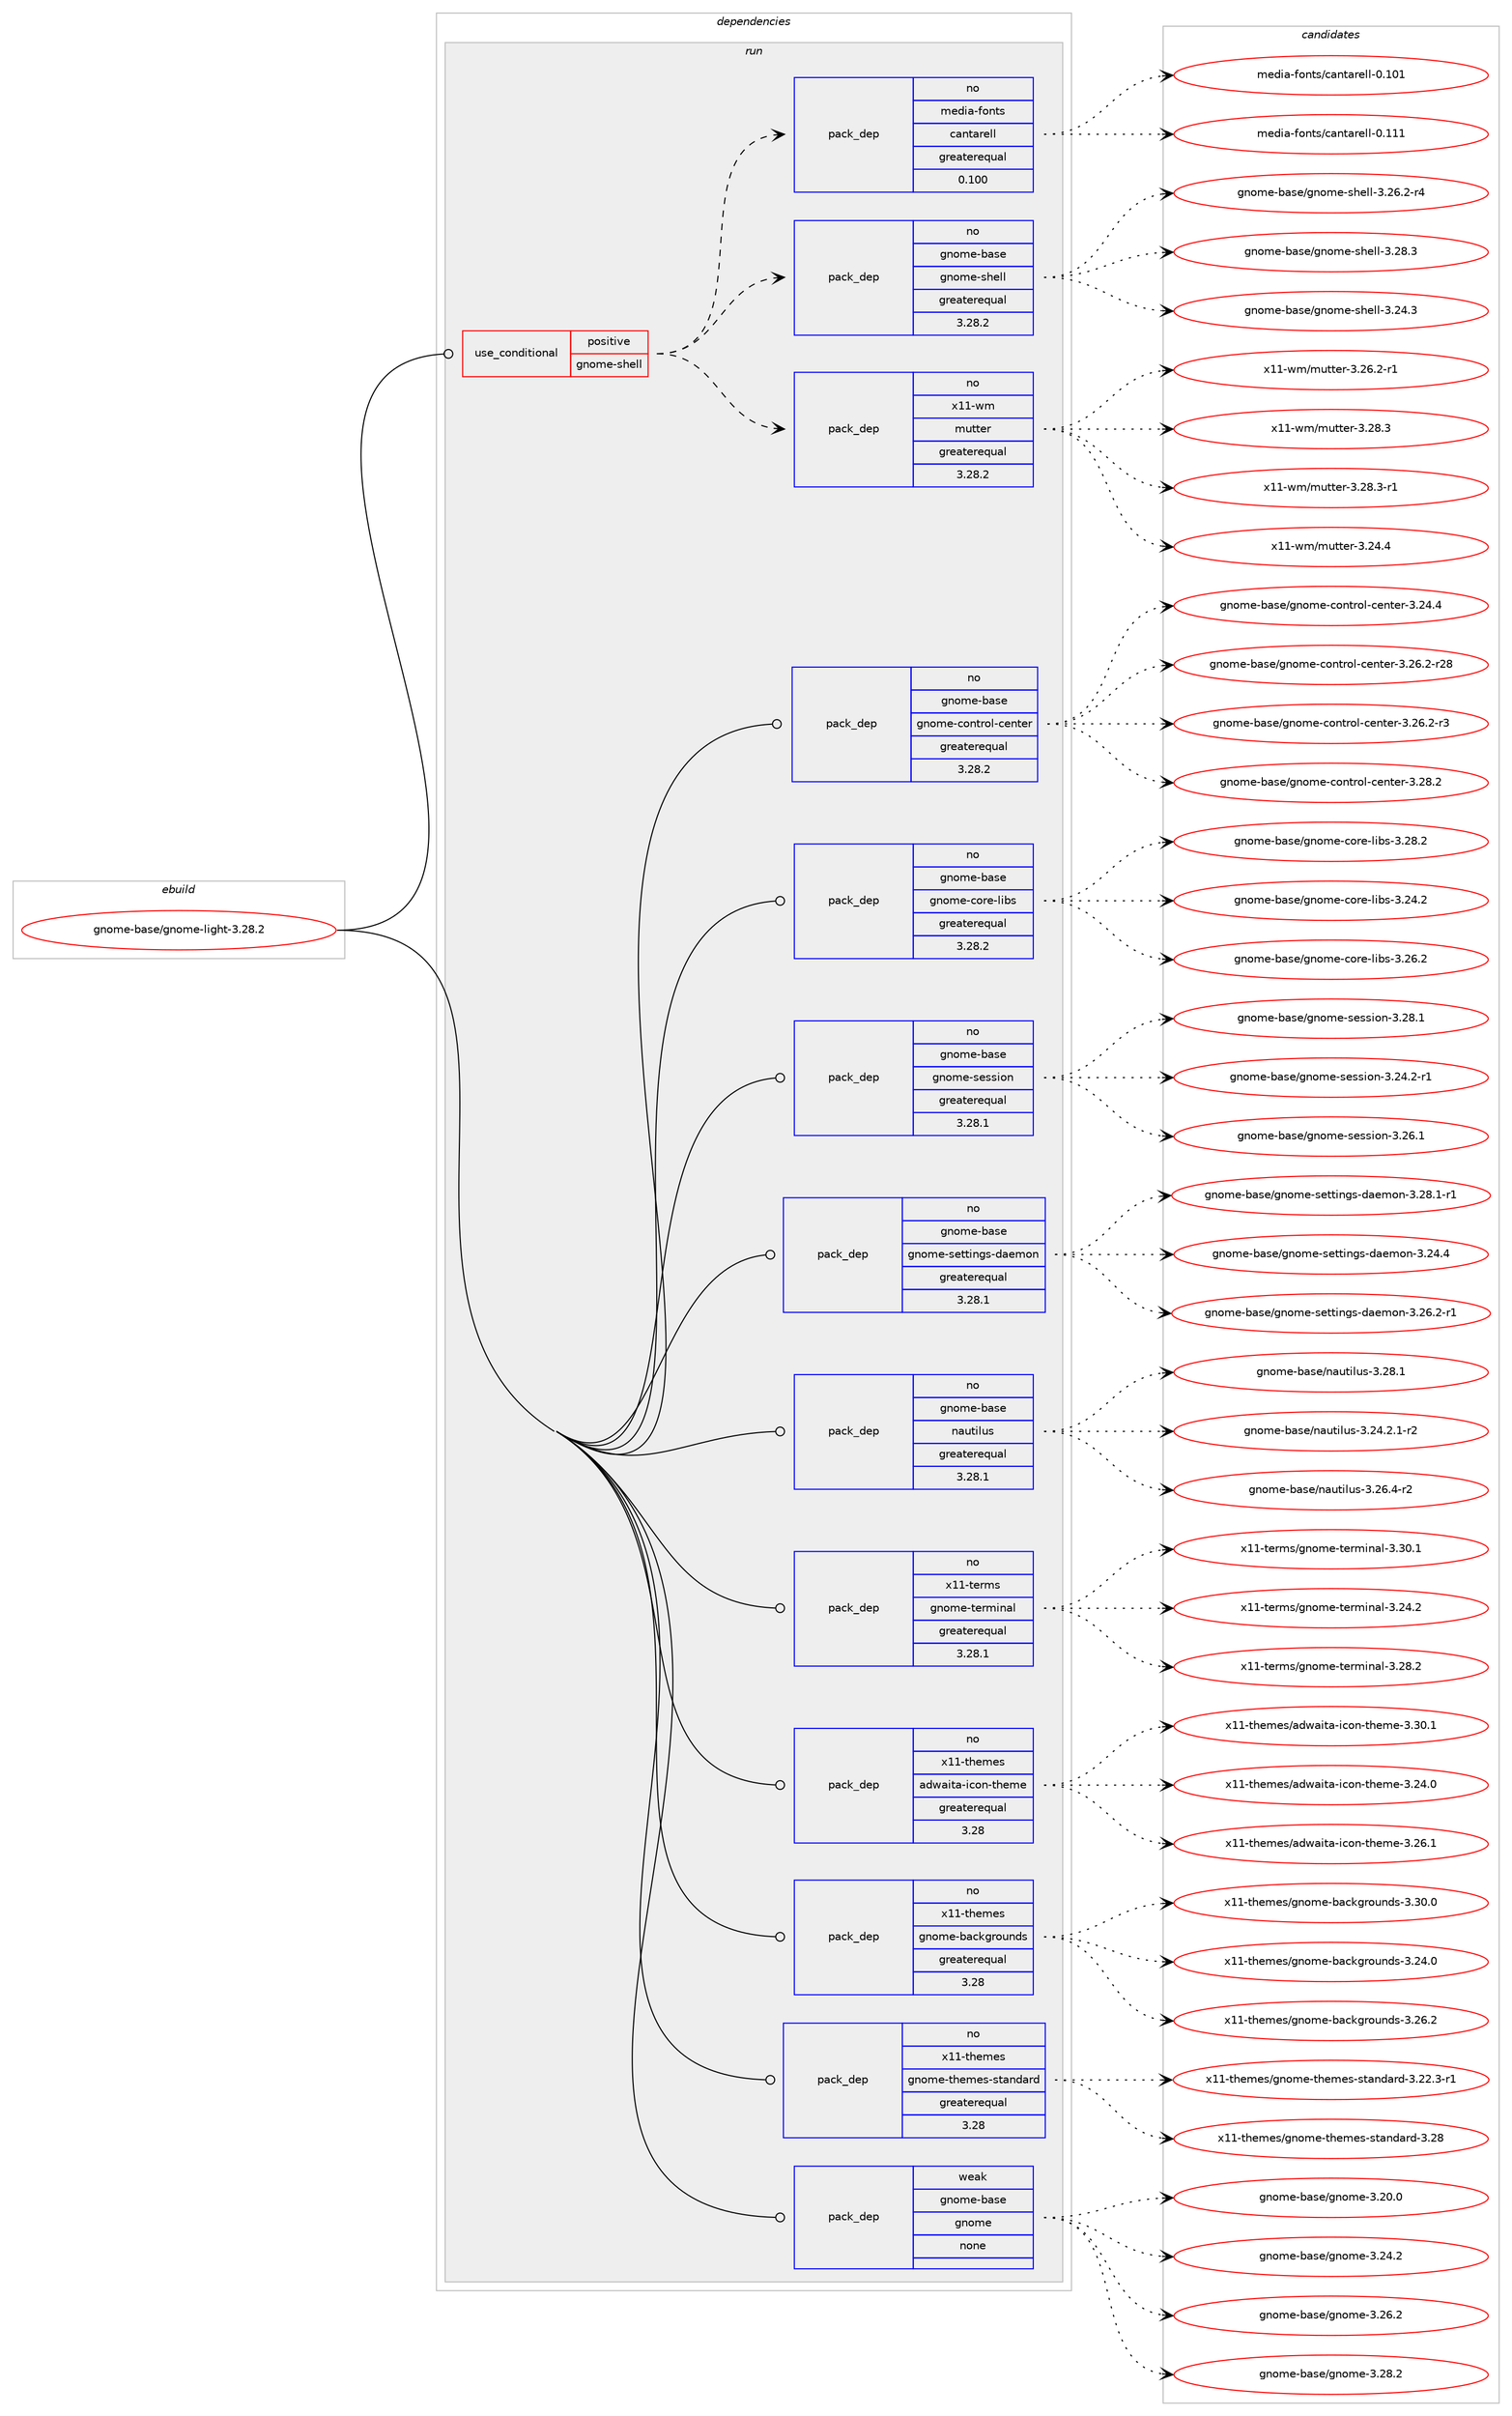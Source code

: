 digraph prolog {

# *************
# Graph options
# *************

newrank=true;
concentrate=true;
compound=true;
graph [rankdir=LR,fontname=Helvetica,fontsize=10,ranksep=1.5];#, ranksep=2.5, nodesep=0.2];
edge  [arrowhead=vee];
node  [fontname=Helvetica,fontsize=10];

# **********
# The ebuild
# **********

subgraph cluster_leftcol {
color=gray;
rank=same;
label=<<i>ebuild</i>>;
id [label="gnome-base/gnome-light-3.28.2", color=red, width=4, href="../gnome-base/gnome-light-3.28.2.svg"];
}

# ****************
# The dependencies
# ****************

subgraph cluster_midcol {
color=gray;
label=<<i>dependencies</i>>;
subgraph cluster_compile {
fillcolor="#eeeeee";
style=filled;
label=<<i>compile</i>>;
}
subgraph cluster_compileandrun {
fillcolor="#eeeeee";
style=filled;
label=<<i>compile and run</i>>;
}
subgraph cluster_run {
fillcolor="#eeeeee";
style=filled;
label=<<i>run</i>>;
subgraph cond427496 {
dependency1563589 [label=<<TABLE BORDER="0" CELLBORDER="1" CELLSPACING="0" CELLPADDING="4"><TR><TD ROWSPAN="3" CELLPADDING="10">use_conditional</TD></TR><TR><TD>positive</TD></TR><TR><TD>gnome-shell</TD></TR></TABLE>>, shape=none, color=red];
subgraph pack1111964 {
dependency1563590 [label=<<TABLE BORDER="0" CELLBORDER="1" CELLSPACING="0" CELLPADDING="4" WIDTH="220"><TR><TD ROWSPAN="6" CELLPADDING="30">pack_dep</TD></TR><TR><TD WIDTH="110">no</TD></TR><TR><TD>x11-wm</TD></TR><TR><TD>mutter</TD></TR><TR><TD>greaterequal</TD></TR><TR><TD>3.28.2</TD></TR></TABLE>>, shape=none, color=blue];
}
dependency1563589:e -> dependency1563590:w [weight=20,style="dashed",arrowhead="vee"];
subgraph pack1111965 {
dependency1563591 [label=<<TABLE BORDER="0" CELLBORDER="1" CELLSPACING="0" CELLPADDING="4" WIDTH="220"><TR><TD ROWSPAN="6" CELLPADDING="30">pack_dep</TD></TR><TR><TD WIDTH="110">no</TD></TR><TR><TD>gnome-base</TD></TR><TR><TD>gnome-shell</TD></TR><TR><TD>greaterequal</TD></TR><TR><TD>3.28.2</TD></TR></TABLE>>, shape=none, color=blue];
}
dependency1563589:e -> dependency1563591:w [weight=20,style="dashed",arrowhead="vee"];
subgraph pack1111966 {
dependency1563592 [label=<<TABLE BORDER="0" CELLBORDER="1" CELLSPACING="0" CELLPADDING="4" WIDTH="220"><TR><TD ROWSPAN="6" CELLPADDING="30">pack_dep</TD></TR><TR><TD WIDTH="110">no</TD></TR><TR><TD>media-fonts</TD></TR><TR><TD>cantarell</TD></TR><TR><TD>greaterequal</TD></TR><TR><TD>0.100</TD></TR></TABLE>>, shape=none, color=blue];
}
dependency1563589:e -> dependency1563592:w [weight=20,style="dashed",arrowhead="vee"];
}
id:e -> dependency1563589:w [weight=20,style="solid",arrowhead="odot"];
subgraph pack1111967 {
dependency1563593 [label=<<TABLE BORDER="0" CELLBORDER="1" CELLSPACING="0" CELLPADDING="4" WIDTH="220"><TR><TD ROWSPAN="6" CELLPADDING="30">pack_dep</TD></TR><TR><TD WIDTH="110">no</TD></TR><TR><TD>gnome-base</TD></TR><TR><TD>gnome-control-center</TD></TR><TR><TD>greaterequal</TD></TR><TR><TD>3.28.2</TD></TR></TABLE>>, shape=none, color=blue];
}
id:e -> dependency1563593:w [weight=20,style="solid",arrowhead="odot"];
subgraph pack1111968 {
dependency1563594 [label=<<TABLE BORDER="0" CELLBORDER="1" CELLSPACING="0" CELLPADDING="4" WIDTH="220"><TR><TD ROWSPAN="6" CELLPADDING="30">pack_dep</TD></TR><TR><TD WIDTH="110">no</TD></TR><TR><TD>gnome-base</TD></TR><TR><TD>gnome-core-libs</TD></TR><TR><TD>greaterequal</TD></TR><TR><TD>3.28.2</TD></TR></TABLE>>, shape=none, color=blue];
}
id:e -> dependency1563594:w [weight=20,style="solid",arrowhead="odot"];
subgraph pack1111969 {
dependency1563595 [label=<<TABLE BORDER="0" CELLBORDER="1" CELLSPACING="0" CELLPADDING="4" WIDTH="220"><TR><TD ROWSPAN="6" CELLPADDING="30">pack_dep</TD></TR><TR><TD WIDTH="110">no</TD></TR><TR><TD>gnome-base</TD></TR><TR><TD>gnome-session</TD></TR><TR><TD>greaterequal</TD></TR><TR><TD>3.28.1</TD></TR></TABLE>>, shape=none, color=blue];
}
id:e -> dependency1563595:w [weight=20,style="solid",arrowhead="odot"];
subgraph pack1111970 {
dependency1563596 [label=<<TABLE BORDER="0" CELLBORDER="1" CELLSPACING="0" CELLPADDING="4" WIDTH="220"><TR><TD ROWSPAN="6" CELLPADDING="30">pack_dep</TD></TR><TR><TD WIDTH="110">no</TD></TR><TR><TD>gnome-base</TD></TR><TR><TD>gnome-settings-daemon</TD></TR><TR><TD>greaterequal</TD></TR><TR><TD>3.28.1</TD></TR></TABLE>>, shape=none, color=blue];
}
id:e -> dependency1563596:w [weight=20,style="solid",arrowhead="odot"];
subgraph pack1111971 {
dependency1563597 [label=<<TABLE BORDER="0" CELLBORDER="1" CELLSPACING="0" CELLPADDING="4" WIDTH="220"><TR><TD ROWSPAN="6" CELLPADDING="30">pack_dep</TD></TR><TR><TD WIDTH="110">no</TD></TR><TR><TD>gnome-base</TD></TR><TR><TD>nautilus</TD></TR><TR><TD>greaterequal</TD></TR><TR><TD>3.28.1</TD></TR></TABLE>>, shape=none, color=blue];
}
id:e -> dependency1563597:w [weight=20,style="solid",arrowhead="odot"];
subgraph pack1111972 {
dependency1563598 [label=<<TABLE BORDER="0" CELLBORDER="1" CELLSPACING="0" CELLPADDING="4" WIDTH="220"><TR><TD ROWSPAN="6" CELLPADDING="30">pack_dep</TD></TR><TR><TD WIDTH="110">no</TD></TR><TR><TD>x11-terms</TD></TR><TR><TD>gnome-terminal</TD></TR><TR><TD>greaterequal</TD></TR><TR><TD>3.28.1</TD></TR></TABLE>>, shape=none, color=blue];
}
id:e -> dependency1563598:w [weight=20,style="solid",arrowhead="odot"];
subgraph pack1111973 {
dependency1563599 [label=<<TABLE BORDER="0" CELLBORDER="1" CELLSPACING="0" CELLPADDING="4" WIDTH="220"><TR><TD ROWSPAN="6" CELLPADDING="30">pack_dep</TD></TR><TR><TD WIDTH="110">no</TD></TR><TR><TD>x11-themes</TD></TR><TR><TD>adwaita-icon-theme</TD></TR><TR><TD>greaterequal</TD></TR><TR><TD>3.28</TD></TR></TABLE>>, shape=none, color=blue];
}
id:e -> dependency1563599:w [weight=20,style="solid",arrowhead="odot"];
subgraph pack1111974 {
dependency1563600 [label=<<TABLE BORDER="0" CELLBORDER="1" CELLSPACING="0" CELLPADDING="4" WIDTH="220"><TR><TD ROWSPAN="6" CELLPADDING="30">pack_dep</TD></TR><TR><TD WIDTH="110">no</TD></TR><TR><TD>x11-themes</TD></TR><TR><TD>gnome-backgrounds</TD></TR><TR><TD>greaterequal</TD></TR><TR><TD>3.28</TD></TR></TABLE>>, shape=none, color=blue];
}
id:e -> dependency1563600:w [weight=20,style="solid",arrowhead="odot"];
subgraph pack1111975 {
dependency1563601 [label=<<TABLE BORDER="0" CELLBORDER="1" CELLSPACING="0" CELLPADDING="4" WIDTH="220"><TR><TD ROWSPAN="6" CELLPADDING="30">pack_dep</TD></TR><TR><TD WIDTH="110">no</TD></TR><TR><TD>x11-themes</TD></TR><TR><TD>gnome-themes-standard</TD></TR><TR><TD>greaterequal</TD></TR><TR><TD>3.28</TD></TR></TABLE>>, shape=none, color=blue];
}
id:e -> dependency1563601:w [weight=20,style="solid",arrowhead="odot"];
subgraph pack1111976 {
dependency1563602 [label=<<TABLE BORDER="0" CELLBORDER="1" CELLSPACING="0" CELLPADDING="4" WIDTH="220"><TR><TD ROWSPAN="6" CELLPADDING="30">pack_dep</TD></TR><TR><TD WIDTH="110">weak</TD></TR><TR><TD>gnome-base</TD></TR><TR><TD>gnome</TD></TR><TR><TD>none</TD></TR><TR><TD></TD></TR></TABLE>>, shape=none, color=blue];
}
id:e -> dependency1563602:w [weight=20,style="solid",arrowhead="odot"];
}
}

# **************
# The candidates
# **************

subgraph cluster_choices {
rank=same;
color=gray;
label=<<i>candidates</i>>;

subgraph choice1111964 {
color=black;
nodesep=1;
choice1204949451191094710911711611610111445514650524652 [label="x11-wm/mutter-3.24.4", color=red, width=4,href="../x11-wm/mutter-3.24.4.svg"];
choice12049494511910947109117116116101114455146505446504511449 [label="x11-wm/mutter-3.26.2-r1", color=red, width=4,href="../x11-wm/mutter-3.26.2-r1.svg"];
choice1204949451191094710911711611610111445514650564651 [label="x11-wm/mutter-3.28.3", color=red, width=4,href="../x11-wm/mutter-3.28.3.svg"];
choice12049494511910947109117116116101114455146505646514511449 [label="x11-wm/mutter-3.28.3-r1", color=red, width=4,href="../x11-wm/mutter-3.28.3-r1.svg"];
dependency1563590:e -> choice1204949451191094710911711611610111445514650524652:w [style=dotted,weight="100"];
dependency1563590:e -> choice12049494511910947109117116116101114455146505446504511449:w [style=dotted,weight="100"];
dependency1563590:e -> choice1204949451191094710911711611610111445514650564651:w [style=dotted,weight="100"];
dependency1563590:e -> choice12049494511910947109117116116101114455146505646514511449:w [style=dotted,weight="100"];
}
subgraph choice1111965 {
color=black;
nodesep=1;
choice103110111109101459897115101471031101111091014511510410110810845514650524651 [label="gnome-base/gnome-shell-3.24.3", color=red, width=4,href="../gnome-base/gnome-shell-3.24.3.svg"];
choice1031101111091014598971151014710311011110910145115104101108108455146505446504511452 [label="gnome-base/gnome-shell-3.26.2-r4", color=red, width=4,href="../gnome-base/gnome-shell-3.26.2-r4.svg"];
choice103110111109101459897115101471031101111091014511510410110810845514650564651 [label="gnome-base/gnome-shell-3.28.3", color=red, width=4,href="../gnome-base/gnome-shell-3.28.3.svg"];
dependency1563591:e -> choice103110111109101459897115101471031101111091014511510410110810845514650524651:w [style=dotted,weight="100"];
dependency1563591:e -> choice1031101111091014598971151014710311011110910145115104101108108455146505446504511452:w [style=dotted,weight="100"];
dependency1563591:e -> choice103110111109101459897115101471031101111091014511510410110810845514650564651:w [style=dotted,weight="100"];
}
subgraph choice1111966 {
color=black;
nodesep=1;
choice109101100105974510211111011611547999711011697114101108108454846494849 [label="media-fonts/cantarell-0.101", color=red, width=4,href="../media-fonts/cantarell-0.101.svg"];
choice109101100105974510211111011611547999711011697114101108108454846494949 [label="media-fonts/cantarell-0.111", color=red, width=4,href="../media-fonts/cantarell-0.111.svg"];
dependency1563592:e -> choice109101100105974510211111011611547999711011697114101108108454846494849:w [style=dotted,weight="100"];
dependency1563592:e -> choice109101100105974510211111011611547999711011697114101108108454846494949:w [style=dotted,weight="100"];
}
subgraph choice1111967 {
color=black;
nodesep=1;
choice103110111109101459897115101471031101111091014599111110116114111108459910111011610111445514650524652 [label="gnome-base/gnome-control-center-3.24.4", color=red, width=4,href="../gnome-base/gnome-control-center-3.24.4.svg"];
choice103110111109101459897115101471031101111091014599111110116114111108459910111011610111445514650544650451145056 [label="gnome-base/gnome-control-center-3.26.2-r28", color=red, width=4,href="../gnome-base/gnome-control-center-3.26.2-r28.svg"];
choice1031101111091014598971151014710311011110910145991111101161141111084599101110116101114455146505446504511451 [label="gnome-base/gnome-control-center-3.26.2-r3", color=red, width=4,href="../gnome-base/gnome-control-center-3.26.2-r3.svg"];
choice103110111109101459897115101471031101111091014599111110116114111108459910111011610111445514650564650 [label="gnome-base/gnome-control-center-3.28.2", color=red, width=4,href="../gnome-base/gnome-control-center-3.28.2.svg"];
dependency1563593:e -> choice103110111109101459897115101471031101111091014599111110116114111108459910111011610111445514650524652:w [style=dotted,weight="100"];
dependency1563593:e -> choice103110111109101459897115101471031101111091014599111110116114111108459910111011610111445514650544650451145056:w [style=dotted,weight="100"];
dependency1563593:e -> choice1031101111091014598971151014710311011110910145991111101161141111084599101110116101114455146505446504511451:w [style=dotted,weight="100"];
dependency1563593:e -> choice103110111109101459897115101471031101111091014599111110116114111108459910111011610111445514650564650:w [style=dotted,weight="100"];
}
subgraph choice1111968 {
color=black;
nodesep=1;
choice103110111109101459897115101471031101111091014599111114101451081059811545514650524650 [label="gnome-base/gnome-core-libs-3.24.2", color=red, width=4,href="../gnome-base/gnome-core-libs-3.24.2.svg"];
choice103110111109101459897115101471031101111091014599111114101451081059811545514650544650 [label="gnome-base/gnome-core-libs-3.26.2", color=red, width=4,href="../gnome-base/gnome-core-libs-3.26.2.svg"];
choice103110111109101459897115101471031101111091014599111114101451081059811545514650564650 [label="gnome-base/gnome-core-libs-3.28.2", color=red, width=4,href="../gnome-base/gnome-core-libs-3.28.2.svg"];
dependency1563594:e -> choice103110111109101459897115101471031101111091014599111114101451081059811545514650524650:w [style=dotted,weight="100"];
dependency1563594:e -> choice103110111109101459897115101471031101111091014599111114101451081059811545514650544650:w [style=dotted,weight="100"];
dependency1563594:e -> choice103110111109101459897115101471031101111091014599111114101451081059811545514650564650:w [style=dotted,weight="100"];
}
subgraph choice1111969 {
color=black;
nodesep=1;
choice1031101111091014598971151014710311011110910145115101115115105111110455146505246504511449 [label="gnome-base/gnome-session-3.24.2-r1", color=red, width=4,href="../gnome-base/gnome-session-3.24.2-r1.svg"];
choice103110111109101459897115101471031101111091014511510111511510511111045514650544649 [label="gnome-base/gnome-session-3.26.1", color=red, width=4,href="../gnome-base/gnome-session-3.26.1.svg"];
choice103110111109101459897115101471031101111091014511510111511510511111045514650564649 [label="gnome-base/gnome-session-3.28.1", color=red, width=4,href="../gnome-base/gnome-session-3.28.1.svg"];
dependency1563595:e -> choice1031101111091014598971151014710311011110910145115101115115105111110455146505246504511449:w [style=dotted,weight="100"];
dependency1563595:e -> choice103110111109101459897115101471031101111091014511510111511510511111045514650544649:w [style=dotted,weight="100"];
dependency1563595:e -> choice103110111109101459897115101471031101111091014511510111511510511111045514650564649:w [style=dotted,weight="100"];
}
subgraph choice1111970 {
color=black;
nodesep=1;
choice1031101111091014598971151014710311011110910145115101116116105110103115451009710110911111045514650524652 [label="gnome-base/gnome-settings-daemon-3.24.4", color=red, width=4,href="../gnome-base/gnome-settings-daemon-3.24.4.svg"];
choice10311011110910145989711510147103110111109101451151011161161051101031154510097101109111110455146505446504511449 [label="gnome-base/gnome-settings-daemon-3.26.2-r1", color=red, width=4,href="../gnome-base/gnome-settings-daemon-3.26.2-r1.svg"];
choice10311011110910145989711510147103110111109101451151011161161051101031154510097101109111110455146505646494511449 [label="gnome-base/gnome-settings-daemon-3.28.1-r1", color=red, width=4,href="../gnome-base/gnome-settings-daemon-3.28.1-r1.svg"];
dependency1563596:e -> choice1031101111091014598971151014710311011110910145115101116116105110103115451009710110911111045514650524652:w [style=dotted,weight="100"];
dependency1563596:e -> choice10311011110910145989711510147103110111109101451151011161161051101031154510097101109111110455146505446504511449:w [style=dotted,weight="100"];
dependency1563596:e -> choice10311011110910145989711510147103110111109101451151011161161051101031154510097101109111110455146505646494511449:w [style=dotted,weight="100"];
}
subgraph choice1111971 {
color=black;
nodesep=1;
choice10311011110910145989711510147110971171161051081171154551465052465046494511450 [label="gnome-base/nautilus-3.24.2.1-r2", color=red, width=4,href="../gnome-base/nautilus-3.24.2.1-r2.svg"];
choice1031101111091014598971151014711097117116105108117115455146505446524511450 [label="gnome-base/nautilus-3.26.4-r2", color=red, width=4,href="../gnome-base/nautilus-3.26.4-r2.svg"];
choice103110111109101459897115101471109711711610510811711545514650564649 [label="gnome-base/nautilus-3.28.1", color=red, width=4,href="../gnome-base/nautilus-3.28.1.svg"];
dependency1563597:e -> choice10311011110910145989711510147110971171161051081171154551465052465046494511450:w [style=dotted,weight="100"];
dependency1563597:e -> choice1031101111091014598971151014711097117116105108117115455146505446524511450:w [style=dotted,weight="100"];
dependency1563597:e -> choice103110111109101459897115101471109711711610510811711545514650564649:w [style=dotted,weight="100"];
}
subgraph choice1111972 {
color=black;
nodesep=1;
choice12049494511610111410911547103110111109101451161011141091051109710845514650524650 [label="x11-terms/gnome-terminal-3.24.2", color=red, width=4,href="../x11-terms/gnome-terminal-3.24.2.svg"];
choice12049494511610111410911547103110111109101451161011141091051109710845514650564650 [label="x11-terms/gnome-terminal-3.28.2", color=red, width=4,href="../x11-terms/gnome-terminal-3.28.2.svg"];
choice12049494511610111410911547103110111109101451161011141091051109710845514651484649 [label="x11-terms/gnome-terminal-3.30.1", color=red, width=4,href="../x11-terms/gnome-terminal-3.30.1.svg"];
dependency1563598:e -> choice12049494511610111410911547103110111109101451161011141091051109710845514650524650:w [style=dotted,weight="100"];
dependency1563598:e -> choice12049494511610111410911547103110111109101451161011141091051109710845514650564650:w [style=dotted,weight="100"];
dependency1563598:e -> choice12049494511610111410911547103110111109101451161011141091051109710845514651484649:w [style=dotted,weight="100"];
}
subgraph choice1111973 {
color=black;
nodesep=1;
choice1204949451161041011091011154797100119971051169745105991111104511610410110910145514650524648 [label="x11-themes/adwaita-icon-theme-3.24.0", color=red, width=4,href="../x11-themes/adwaita-icon-theme-3.24.0.svg"];
choice1204949451161041011091011154797100119971051169745105991111104511610410110910145514650544649 [label="x11-themes/adwaita-icon-theme-3.26.1", color=red, width=4,href="../x11-themes/adwaita-icon-theme-3.26.1.svg"];
choice1204949451161041011091011154797100119971051169745105991111104511610410110910145514651484649 [label="x11-themes/adwaita-icon-theme-3.30.1", color=red, width=4,href="../x11-themes/adwaita-icon-theme-3.30.1.svg"];
dependency1563599:e -> choice1204949451161041011091011154797100119971051169745105991111104511610410110910145514650524648:w [style=dotted,weight="100"];
dependency1563599:e -> choice1204949451161041011091011154797100119971051169745105991111104511610410110910145514650544649:w [style=dotted,weight="100"];
dependency1563599:e -> choice1204949451161041011091011154797100119971051169745105991111104511610410110910145514651484649:w [style=dotted,weight="100"];
}
subgraph choice1111974 {
color=black;
nodesep=1;
choice120494945116104101109101115471031101111091014598979910710311411111711010011545514650524648 [label="x11-themes/gnome-backgrounds-3.24.0", color=red, width=4,href="../x11-themes/gnome-backgrounds-3.24.0.svg"];
choice120494945116104101109101115471031101111091014598979910710311411111711010011545514650544650 [label="x11-themes/gnome-backgrounds-3.26.2", color=red, width=4,href="../x11-themes/gnome-backgrounds-3.26.2.svg"];
choice120494945116104101109101115471031101111091014598979910710311411111711010011545514651484648 [label="x11-themes/gnome-backgrounds-3.30.0", color=red, width=4,href="../x11-themes/gnome-backgrounds-3.30.0.svg"];
dependency1563600:e -> choice120494945116104101109101115471031101111091014598979910710311411111711010011545514650524648:w [style=dotted,weight="100"];
dependency1563600:e -> choice120494945116104101109101115471031101111091014598979910710311411111711010011545514650544650:w [style=dotted,weight="100"];
dependency1563600:e -> choice120494945116104101109101115471031101111091014598979910710311411111711010011545514651484648:w [style=dotted,weight="100"];
}
subgraph choice1111975 {
color=black;
nodesep=1;
choice1204949451161041011091011154710311011110910145116104101109101115451151169711010097114100455146505046514511449 [label="x11-themes/gnome-themes-standard-3.22.3-r1", color=red, width=4,href="../x11-themes/gnome-themes-standard-3.22.3-r1.svg"];
choice12049494511610410110910111547103110111109101451161041011091011154511511697110100971141004551465056 [label="x11-themes/gnome-themes-standard-3.28", color=red, width=4,href="../x11-themes/gnome-themes-standard-3.28.svg"];
dependency1563601:e -> choice1204949451161041011091011154710311011110910145116104101109101115451151169711010097114100455146505046514511449:w [style=dotted,weight="100"];
dependency1563601:e -> choice12049494511610410110910111547103110111109101451161041011091011154511511697110100971141004551465056:w [style=dotted,weight="100"];
}
subgraph choice1111976 {
color=black;
nodesep=1;
choice1031101111091014598971151014710311011110910145514650484648 [label="gnome-base/gnome-3.20.0", color=red, width=4,href="../gnome-base/gnome-3.20.0.svg"];
choice1031101111091014598971151014710311011110910145514650524650 [label="gnome-base/gnome-3.24.2", color=red, width=4,href="../gnome-base/gnome-3.24.2.svg"];
choice1031101111091014598971151014710311011110910145514650544650 [label="gnome-base/gnome-3.26.2", color=red, width=4,href="../gnome-base/gnome-3.26.2.svg"];
choice1031101111091014598971151014710311011110910145514650564650 [label="gnome-base/gnome-3.28.2", color=red, width=4,href="../gnome-base/gnome-3.28.2.svg"];
dependency1563602:e -> choice1031101111091014598971151014710311011110910145514650484648:w [style=dotted,weight="100"];
dependency1563602:e -> choice1031101111091014598971151014710311011110910145514650524650:w [style=dotted,weight="100"];
dependency1563602:e -> choice1031101111091014598971151014710311011110910145514650544650:w [style=dotted,weight="100"];
dependency1563602:e -> choice1031101111091014598971151014710311011110910145514650564650:w [style=dotted,weight="100"];
}
}

}
